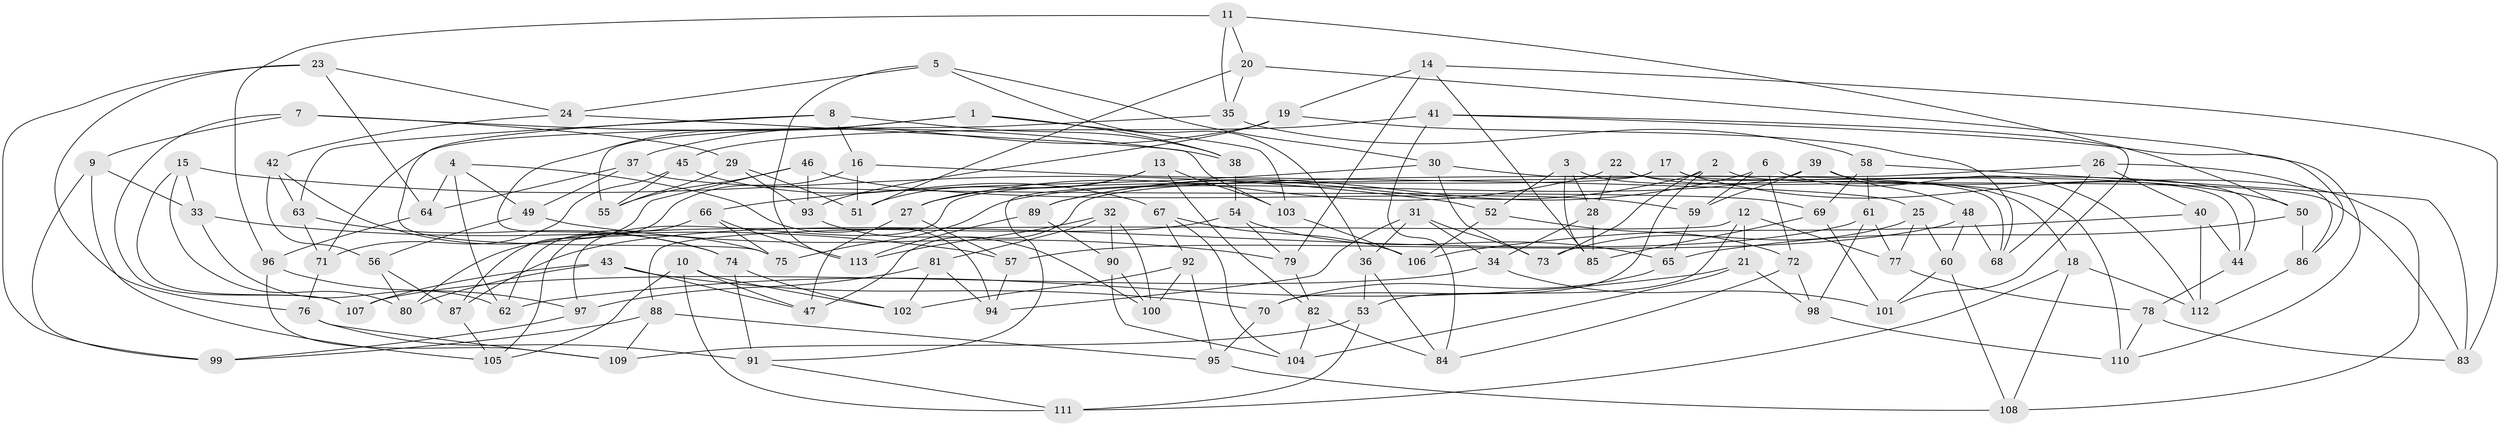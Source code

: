 // Generated by graph-tools (version 1.1) at 2025/37/03/09/25 02:37:48]
// undirected, 113 vertices, 226 edges
graph export_dot {
graph [start="1"]
  node [color=gray90,style=filled];
  1;
  2;
  3;
  4;
  5;
  6;
  7;
  8;
  9;
  10;
  11;
  12;
  13;
  14;
  15;
  16;
  17;
  18;
  19;
  20;
  21;
  22;
  23;
  24;
  25;
  26;
  27;
  28;
  29;
  30;
  31;
  32;
  33;
  34;
  35;
  36;
  37;
  38;
  39;
  40;
  41;
  42;
  43;
  44;
  45;
  46;
  47;
  48;
  49;
  50;
  51;
  52;
  53;
  54;
  55;
  56;
  57;
  58;
  59;
  60;
  61;
  62;
  63;
  64;
  65;
  66;
  67;
  68;
  69;
  70;
  71;
  72;
  73;
  74;
  75;
  76;
  77;
  78;
  79;
  80;
  81;
  82;
  83;
  84;
  85;
  86;
  87;
  88;
  89;
  90;
  91;
  92;
  93;
  94;
  95;
  96;
  97;
  98;
  99;
  100;
  101;
  102;
  103;
  104;
  105;
  106;
  107;
  108;
  109;
  110;
  111;
  112;
  113;
  1 -- 55;
  1 -- 74;
  1 -- 38;
  1 -- 103;
  2 -- 89;
  2 -- 70;
  2 -- 83;
  2 -- 73;
  3 -- 18;
  3 -- 85;
  3 -- 52;
  3 -- 28;
  4 -- 94;
  4 -- 64;
  4 -- 49;
  4 -- 62;
  5 -- 36;
  5 -- 24;
  5 -- 30;
  5 -- 113;
  6 -- 89;
  6 -- 72;
  6 -- 112;
  6 -- 59;
  7 -- 29;
  7 -- 9;
  7 -- 107;
  7 -- 38;
  8 -- 38;
  8 -- 63;
  8 -- 75;
  8 -- 16;
  9 -- 105;
  9 -- 33;
  9 -- 99;
  10 -- 47;
  10 -- 102;
  10 -- 111;
  10 -- 105;
  11 -- 50;
  11 -- 96;
  11 -- 20;
  11 -- 35;
  12 -- 21;
  12 -- 77;
  12 -- 53;
  12 -- 88;
  13 -- 51;
  13 -- 27;
  13 -- 82;
  13 -- 103;
  14 -- 19;
  14 -- 85;
  14 -- 79;
  14 -- 83;
  15 -- 52;
  15 -- 33;
  15 -- 107;
  15 -- 80;
  16 -- 25;
  16 -- 51;
  16 -- 62;
  17 -- 91;
  17 -- 44;
  17 -- 50;
  17 -- 97;
  18 -- 112;
  18 -- 111;
  18 -- 108;
  19 -- 93;
  19 -- 68;
  19 -- 37;
  20 -- 110;
  20 -- 35;
  20 -- 51;
  21 -- 104;
  21 -- 62;
  21 -- 98;
  22 -- 110;
  22 -- 28;
  22 -- 27;
  22 -- 44;
  23 -- 99;
  23 -- 76;
  23 -- 64;
  23 -- 24;
  24 -- 42;
  24 -- 103;
  25 -- 60;
  25 -- 73;
  25 -- 77;
  26 -- 86;
  26 -- 68;
  26 -- 47;
  26 -- 40;
  27 -- 57;
  27 -- 47;
  28 -- 85;
  28 -- 34;
  29 -- 55;
  29 -- 51;
  29 -- 93;
  30 -- 68;
  30 -- 66;
  30 -- 73;
  31 -- 34;
  31 -- 36;
  31 -- 94;
  31 -- 73;
  32 -- 100;
  32 -- 113;
  32 -- 90;
  32 -- 81;
  33 -- 57;
  33 -- 62;
  34 -- 107;
  34 -- 101;
  35 -- 71;
  35 -- 58;
  36 -- 53;
  36 -- 84;
  37 -- 64;
  37 -- 49;
  37 -- 69;
  38 -- 54;
  39 -- 108;
  39 -- 59;
  39 -- 75;
  39 -- 48;
  40 -- 106;
  40 -- 44;
  40 -- 112;
  41 -- 45;
  41 -- 84;
  41 -- 101;
  41 -- 86;
  42 -- 56;
  42 -- 63;
  42 -- 75;
  43 -- 80;
  43 -- 47;
  43 -- 107;
  43 -- 70;
  44 -- 78;
  45 -- 71;
  45 -- 55;
  45 -- 67;
  46 -- 59;
  46 -- 87;
  46 -- 93;
  46 -- 55;
  48 -- 60;
  48 -- 57;
  48 -- 68;
  49 -- 79;
  49 -- 56;
  50 -- 65;
  50 -- 86;
  52 -- 106;
  52 -- 72;
  53 -- 109;
  53 -- 111;
  54 -- 65;
  54 -- 80;
  54 -- 79;
  56 -- 80;
  56 -- 87;
  57 -- 94;
  58 -- 83;
  58 -- 69;
  58 -- 61;
  59 -- 65;
  60 -- 108;
  60 -- 101;
  61 -- 87;
  61 -- 77;
  61 -- 98;
  63 -- 74;
  63 -- 71;
  64 -- 96;
  65 -- 70;
  66 -- 113;
  66 -- 75;
  66 -- 105;
  67 -- 104;
  67 -- 106;
  67 -- 92;
  69 -- 85;
  69 -- 101;
  70 -- 95;
  71 -- 76;
  72 -- 84;
  72 -- 98;
  74 -- 91;
  74 -- 102;
  76 -- 109;
  76 -- 91;
  77 -- 78;
  78 -- 83;
  78 -- 110;
  79 -- 82;
  81 -- 94;
  81 -- 102;
  81 -- 97;
  82 -- 84;
  82 -- 104;
  86 -- 112;
  87 -- 105;
  88 -- 109;
  88 -- 95;
  88 -- 99;
  89 -- 113;
  89 -- 90;
  90 -- 104;
  90 -- 100;
  91 -- 111;
  92 -- 100;
  92 -- 95;
  92 -- 102;
  93 -- 100;
  95 -- 108;
  96 -- 109;
  96 -- 97;
  97 -- 99;
  98 -- 110;
  103 -- 106;
}
